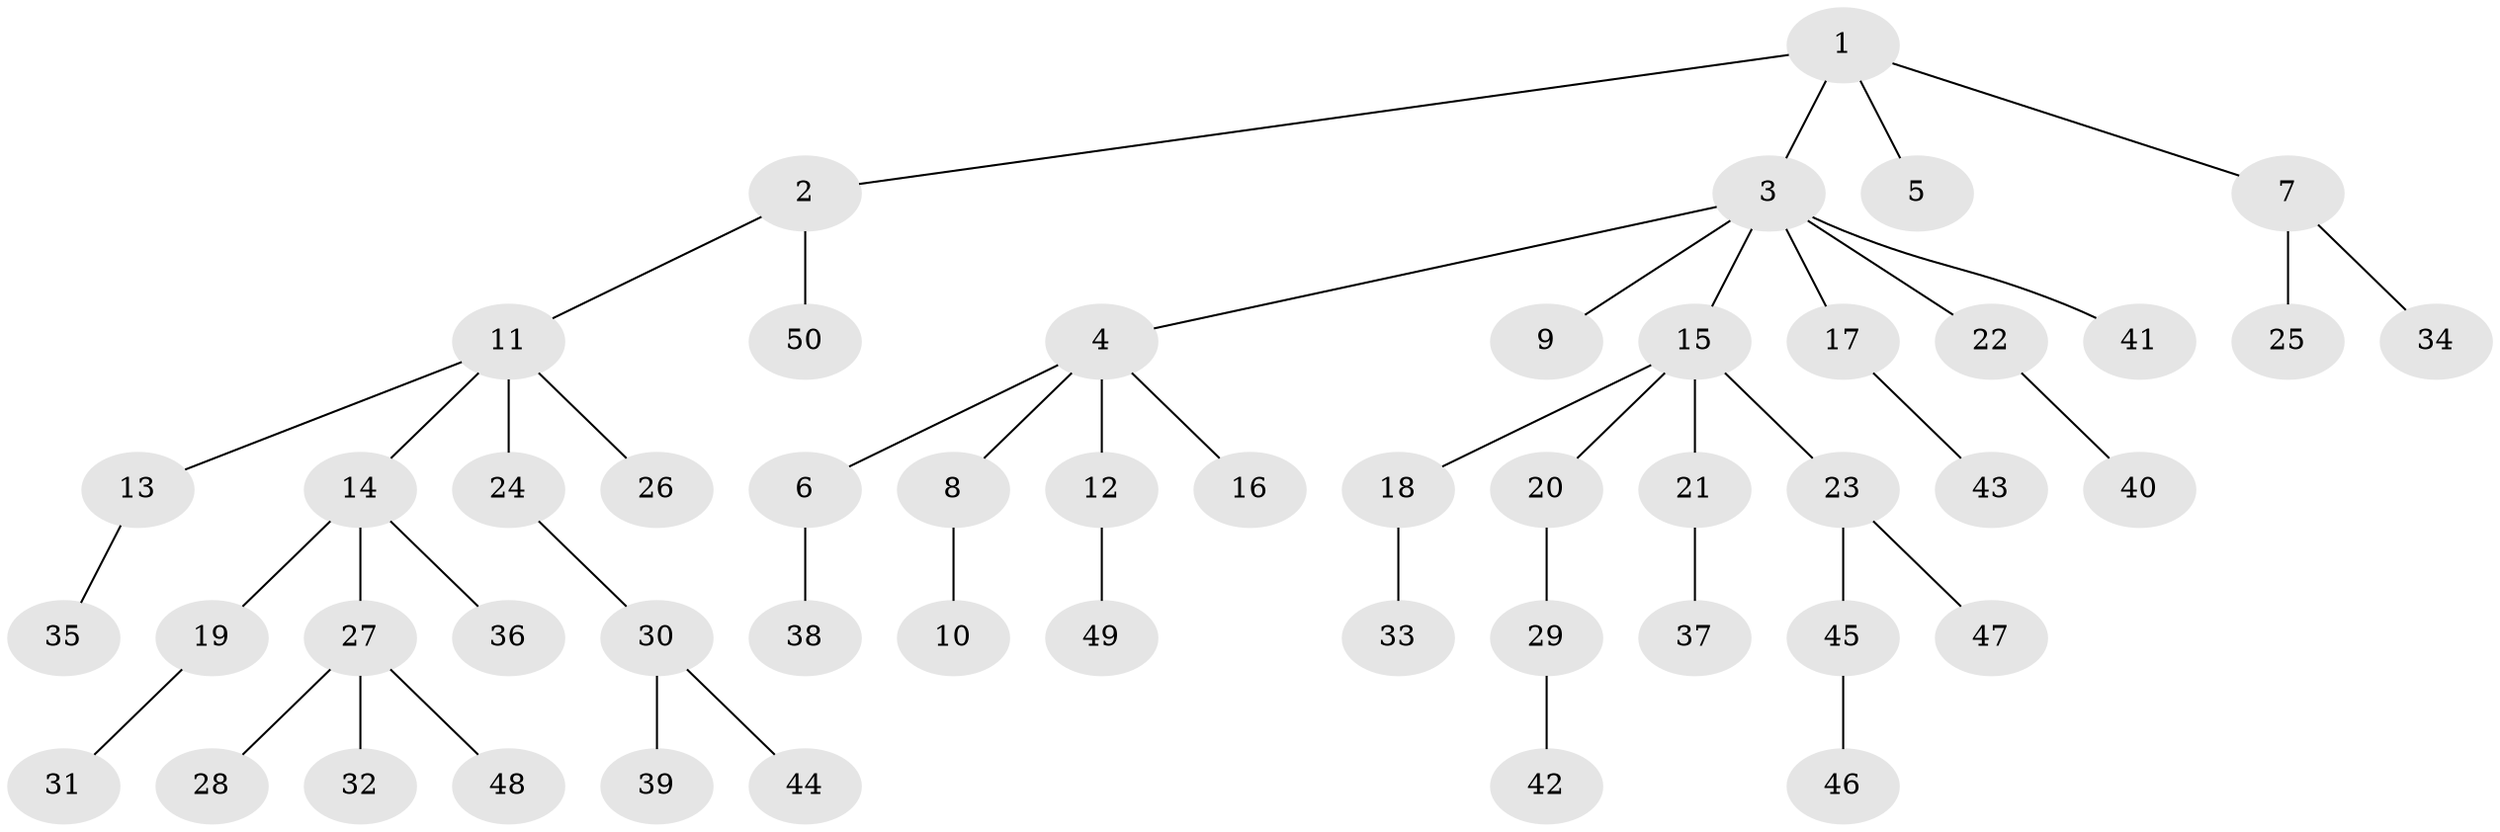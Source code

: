 // original degree distribution, {6: 0.030303030303030304, 4: 0.0707070707070707, 9: 0.010101010101010102, 1: 0.5151515151515151, 3: 0.10101010101010101, 2: 0.25252525252525254, 5: 0.020202020202020204}
// Generated by graph-tools (version 1.1) at 2025/37/03/09/25 02:37:04]
// undirected, 50 vertices, 49 edges
graph export_dot {
graph [start="1"]
  node [color=gray90,style=filled];
  1;
  2;
  3;
  4;
  5;
  6;
  7;
  8;
  9;
  10;
  11;
  12;
  13;
  14;
  15;
  16;
  17;
  18;
  19;
  20;
  21;
  22;
  23;
  24;
  25;
  26;
  27;
  28;
  29;
  30;
  31;
  32;
  33;
  34;
  35;
  36;
  37;
  38;
  39;
  40;
  41;
  42;
  43;
  44;
  45;
  46;
  47;
  48;
  49;
  50;
  1 -- 2 [weight=1.0];
  1 -- 3 [weight=1.0];
  1 -- 5 [weight=1.0];
  1 -- 7 [weight=1.0];
  2 -- 11 [weight=1.0];
  2 -- 50 [weight=1.0];
  3 -- 4 [weight=1.0];
  3 -- 9 [weight=1.0];
  3 -- 15 [weight=1.0];
  3 -- 17 [weight=1.0];
  3 -- 22 [weight=1.0];
  3 -- 41 [weight=1.0];
  4 -- 6 [weight=1.0];
  4 -- 8 [weight=1.0];
  4 -- 12 [weight=1.0];
  4 -- 16 [weight=1.0];
  6 -- 38 [weight=1.0];
  7 -- 25 [weight=1.0];
  7 -- 34 [weight=1.0];
  8 -- 10 [weight=1.0];
  11 -- 13 [weight=1.0];
  11 -- 14 [weight=1.0];
  11 -- 24 [weight=1.0];
  11 -- 26 [weight=1.0];
  12 -- 49 [weight=1.0];
  13 -- 35 [weight=1.0];
  14 -- 19 [weight=1.0];
  14 -- 27 [weight=1.0];
  14 -- 36 [weight=1.0];
  15 -- 18 [weight=1.0];
  15 -- 20 [weight=1.0];
  15 -- 21 [weight=2.0];
  15 -- 23 [weight=1.0];
  17 -- 43 [weight=1.0];
  18 -- 33 [weight=1.0];
  19 -- 31 [weight=1.0];
  20 -- 29 [weight=2.0];
  21 -- 37 [weight=1.0];
  22 -- 40 [weight=2.0];
  23 -- 45 [weight=1.0];
  23 -- 47 [weight=1.0];
  24 -- 30 [weight=1.0];
  27 -- 28 [weight=1.0];
  27 -- 32 [weight=1.0];
  27 -- 48 [weight=1.0];
  29 -- 42 [weight=1.0];
  30 -- 39 [weight=1.0];
  30 -- 44 [weight=1.0];
  45 -- 46 [weight=2.0];
}
